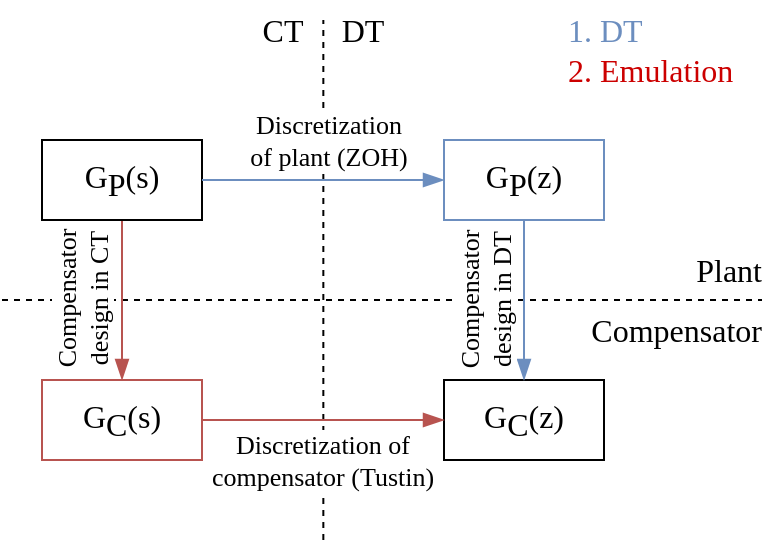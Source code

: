 <mxfile version="23.1.5" type="device">
  <diagram name="Page-1" id="BPM2w49c-HHP_4gp5e4z">
    <mxGraphModel dx="882" dy="669" grid="1" gridSize="10" guides="1" tooltips="1" connect="1" arrows="1" fold="1" page="1" pageScale="1" pageWidth="827" pageHeight="1169" math="0" shadow="0">
      <root>
        <mxCell id="0" />
        <mxCell id="1" parent="0" />
        <mxCell id="DYwsV5AfXyrjf6upFfKe-2" value="" style="endArrow=none;dashed=1;html=1;rounded=0;fontFamily=Garamond;fontSize=13;" parent="1" edge="1">
          <mxGeometry width="50" height="50" relative="1" as="geometry">
            <mxPoint x="140" y="360" as="sourcePoint" />
            <mxPoint x="520" y="360" as="targetPoint" />
          </mxGeometry>
        </mxCell>
        <mxCell id="DYwsV5AfXyrjf6upFfKe-17" style="edgeStyle=orthogonalEdgeStyle;rounded=0;orthogonalLoop=1;jettySize=auto;html=1;exitX=0.5;exitY=1;exitDx=0;exitDy=0;entryX=0.5;entryY=0;entryDx=0;entryDy=0;endArrow=blockThin;endFill=1;endSize=8;startSize=8;fontFamily=Garamond;fontSize=13;fillColor=#f8cecc;strokeColor=#b85450;" parent="1" source="DYwsV5AfXyrjf6upFfKe-1" target="DYwsV5AfXyrjf6upFfKe-6" edge="1">
          <mxGeometry relative="1" as="geometry" />
        </mxCell>
        <mxCell id="DYwsV5AfXyrjf6upFfKe-27" value="Compensator&lt;br style=&quot;font-size: 13px;&quot;&gt;design in CT" style="edgeLabel;html=1;align=center;verticalAlign=middle;resizable=0;points=[];horizontal=0;fontFamily=Garamond;fontSize=13;" parent="DYwsV5AfXyrjf6upFfKe-17" vertex="1" connectable="0">
          <mxGeometry x="-0.388" relative="1" as="geometry">
            <mxPoint x="-20" y="15" as="offset" />
          </mxGeometry>
        </mxCell>
        <mxCell id="DYwsV5AfXyrjf6upFfKe-1" value="&lt;font style=&quot;font-size: 16px;&quot;&gt;G&lt;sub style=&quot;font-size: 16px;&quot;&gt;P&lt;/sub&gt;(s)&lt;/font&gt;" style="rounded=0;whiteSpace=wrap;html=1;fontFamily=Garamond;fontSize=16;" parent="1" vertex="1">
          <mxGeometry x="160" y="280" width="80" height="40" as="geometry" />
        </mxCell>
        <mxCell id="DYwsV5AfXyrjf6upFfKe-4" value="&lt;font style=&quot;font-size: 16px;&quot;&gt;G&lt;sub style=&quot;font-size: 16px;&quot;&gt;P&lt;/sub&gt;(z)&lt;/font&gt;" style="rounded=0;whiteSpace=wrap;html=1;fontFamily=Garamond;fontSize=16;fillColor=#FFFFFF;strokeColor=#6c8ebf;" parent="1" vertex="1">
          <mxGeometry x="361" y="280" width="80" height="40" as="geometry" />
        </mxCell>
        <mxCell id="DYwsV5AfXyrjf6upFfKe-6" value="&lt;font style=&quot;font-size: 16px;&quot;&gt;G&lt;sub style=&quot;font-size: 16px;&quot;&gt;C&lt;/sub&gt;(s)&lt;/font&gt;" style="rounded=0;whiteSpace=wrap;html=1;fontFamily=Garamond;fontSize=16;fillColor=#FFFFFF;strokeColor=#b85450;" parent="1" vertex="1">
          <mxGeometry x="160" y="400" width="80" height="40" as="geometry" />
        </mxCell>
        <mxCell id="DYwsV5AfXyrjf6upFfKe-7" value="&lt;font style=&quot;font-size: 16px;&quot;&gt;G&lt;sub style=&quot;font-size: 16px;&quot;&gt;C&lt;/sub&gt;(z)&lt;/font&gt;" style="rounded=0;whiteSpace=wrap;html=1;fontFamily=Garamond;fontSize=16;" parent="1" vertex="1">
          <mxGeometry x="361" y="400" width="80" height="40" as="geometry" />
        </mxCell>
        <mxCell id="DYwsV5AfXyrjf6upFfKe-8" value="Plant" style="text;html=1;align=right;verticalAlign=middle;resizable=0;points=[];autosize=1;strokeColor=none;fillColor=none;fontFamily=Garamond;fontSize=16;" parent="1" vertex="1">
          <mxGeometry x="461" y="330" width="60" height="30" as="geometry" />
        </mxCell>
        <mxCell id="DYwsV5AfXyrjf6upFfKe-9" value="Compensator" style="text;html=1;align=right;verticalAlign=middle;resizable=0;points=[];autosize=1;strokeColor=none;fillColor=none;fontFamily=Garamond;fontSize=16;" parent="1" vertex="1">
          <mxGeometry x="411" y="360" width="110" height="30" as="geometry" />
        </mxCell>
        <mxCell id="DYwsV5AfXyrjf6upFfKe-10" value="CT" style="text;html=1;align=center;verticalAlign=middle;resizable=0;points=[];autosize=1;strokeColor=none;fillColor=none;fontFamily=Garamond;fontSize=16;" parent="1" vertex="1">
          <mxGeometry x="260" y="210" width="40" height="30" as="geometry" />
        </mxCell>
        <mxCell id="DYwsV5AfXyrjf6upFfKe-11" value="DT" style="text;html=1;align=center;verticalAlign=middle;resizable=0;points=[];autosize=1;strokeColor=none;fillColor=none;fontFamily=Garamond;fontSize=16;" parent="1" vertex="1">
          <mxGeometry x="295" y="210" width="50" height="30" as="geometry" />
        </mxCell>
        <mxCell id="DYwsV5AfXyrjf6upFfKe-16" value="" style="endArrow=none;dashed=1;html=1;rounded=0;fontFamily=Garamond;fontSize=13;" parent="1" edge="1">
          <mxGeometry width="50" height="50" relative="1" as="geometry">
            <mxPoint x="300.67" y="480" as="sourcePoint" />
            <mxPoint x="300.67" y="220" as="targetPoint" />
          </mxGeometry>
        </mxCell>
        <mxCell id="DYwsV5AfXyrjf6upFfKe-19" style="edgeStyle=orthogonalEdgeStyle;rounded=0;orthogonalLoop=1;jettySize=auto;html=1;exitX=1;exitY=0.5;exitDx=0;exitDy=0;entryX=0;entryY=0.5;entryDx=0;entryDy=0;endArrow=blockThin;endFill=1;endSize=8;startSize=8;fontFamily=Garamond;fontSize=13;fillColor=#dae8fc;strokeColor=#6c8ebf;" parent="1" source="DYwsV5AfXyrjf6upFfKe-1" target="DYwsV5AfXyrjf6upFfKe-4" edge="1">
          <mxGeometry relative="1" as="geometry">
            <mxPoint x="210" y="330" as="sourcePoint" />
            <mxPoint x="210" y="410" as="targetPoint" />
          </mxGeometry>
        </mxCell>
        <mxCell id="DYwsV5AfXyrjf6upFfKe-24" value="Discretization&lt;br style=&quot;font-size: 13px;&quot;&gt;&lt;span style=&quot;font-size: 13px;&quot;&gt;of plant (ZOH)&lt;/span&gt;" style="edgeLabel;html=1;align=center;verticalAlign=middle;resizable=0;points=[];labelBackgroundColor=#FFFFFF;fontFamily=Garamond;fontSize=13;" parent="DYwsV5AfXyrjf6upFfKe-19" vertex="1" connectable="0">
          <mxGeometry x="-0.1" y="1" relative="1" as="geometry">
            <mxPoint x="8" y="-19" as="offset" />
          </mxGeometry>
        </mxCell>
        <mxCell id="DYwsV5AfXyrjf6upFfKe-20" style="edgeStyle=orthogonalEdgeStyle;rounded=0;orthogonalLoop=1;jettySize=auto;html=1;exitX=1;exitY=0.5;exitDx=0;exitDy=0;entryX=0;entryY=0.5;entryDx=0;entryDy=0;endArrow=blockThin;endFill=1;endSize=8;startSize=8;fontFamily=Garamond;fontSize=13;fillColor=#f8cecc;strokeColor=#b85450;" parent="1" source="DYwsV5AfXyrjf6upFfKe-6" target="DYwsV5AfXyrjf6upFfKe-7" edge="1">
          <mxGeometry relative="1" as="geometry">
            <mxPoint x="220" y="340" as="sourcePoint" />
            <mxPoint x="220" y="420" as="targetPoint" />
          </mxGeometry>
        </mxCell>
        <mxCell id="DYwsV5AfXyrjf6upFfKe-23" value="Discretization of&lt;br style=&quot;font-size: 13px;&quot;&gt;&lt;span style=&quot;font-size: 13px;&quot;&gt;compensator (Tustin)&lt;/span&gt;" style="edgeLabel;html=1;align=center;verticalAlign=middle;resizable=0;points=[];labelBackgroundColor=default;fontFamily=Garamond;fontSize=13;" parent="DYwsV5AfXyrjf6upFfKe-20" vertex="1" connectable="0">
          <mxGeometry x="-0.013" y="-1" relative="1" as="geometry">
            <mxPoint y="19" as="offset" />
          </mxGeometry>
        </mxCell>
        <mxCell id="DYwsV5AfXyrjf6upFfKe-21" style="edgeStyle=orthogonalEdgeStyle;rounded=0;orthogonalLoop=1;jettySize=auto;html=1;exitX=0.5;exitY=1;exitDx=0;exitDy=0;entryX=0.5;entryY=0;entryDx=0;entryDy=0;endArrow=blockThin;endFill=1;endSize=8;startSize=8;fontFamily=Garamond;fontSize=13;fillColor=#dae8fc;strokeColor=#6c8ebf;" parent="1" source="DYwsV5AfXyrjf6upFfKe-4" target="DYwsV5AfXyrjf6upFfKe-7" edge="1">
          <mxGeometry relative="1" as="geometry">
            <mxPoint x="191" y="350" as="sourcePoint" />
            <mxPoint x="191" y="430" as="targetPoint" />
          </mxGeometry>
        </mxCell>
        <mxCell id="DYwsV5AfXyrjf6upFfKe-28" value="Compensator&lt;br style=&quot;font-size: 13px;&quot;&gt;&lt;span style=&quot;font-size: 13px;&quot;&gt;design in DT&lt;/span&gt;" style="edgeLabel;html=1;align=center;verticalAlign=middle;resizable=0;points=[];horizontal=0;labelBackgroundColor=#FFFFFF;fontFamily=Garamond;fontSize=13;" parent="DYwsV5AfXyrjf6upFfKe-21" vertex="1" connectable="0">
          <mxGeometry x="-0.275" y="-1" relative="1" as="geometry">
            <mxPoint x="-19" y="11" as="offset" />
          </mxGeometry>
        </mxCell>
        <mxCell id="CWiFNYIifNQwhNsxP6d6-1" value="&lt;font color=&quot;#6c8ebf&quot;&gt;1. DT&lt;/font&gt;&lt;br&gt;&lt;div style=&quot;&quot;&gt;&lt;span style=&quot;background-color: initial;&quot;&gt;&lt;font color=&quot;#cc0000&quot;&gt;2. Emulation&lt;/font&gt;&lt;/span&gt;&lt;/div&gt;" style="text;html=1;align=left;verticalAlign=middle;resizable=0;points=[];autosize=1;strokeColor=none;fillColor=none;fontFamily=Garamond;fontSize=16;" vertex="1" parent="1">
          <mxGeometry x="421" y="210" width="100" height="50" as="geometry" />
        </mxCell>
      </root>
    </mxGraphModel>
  </diagram>
</mxfile>
